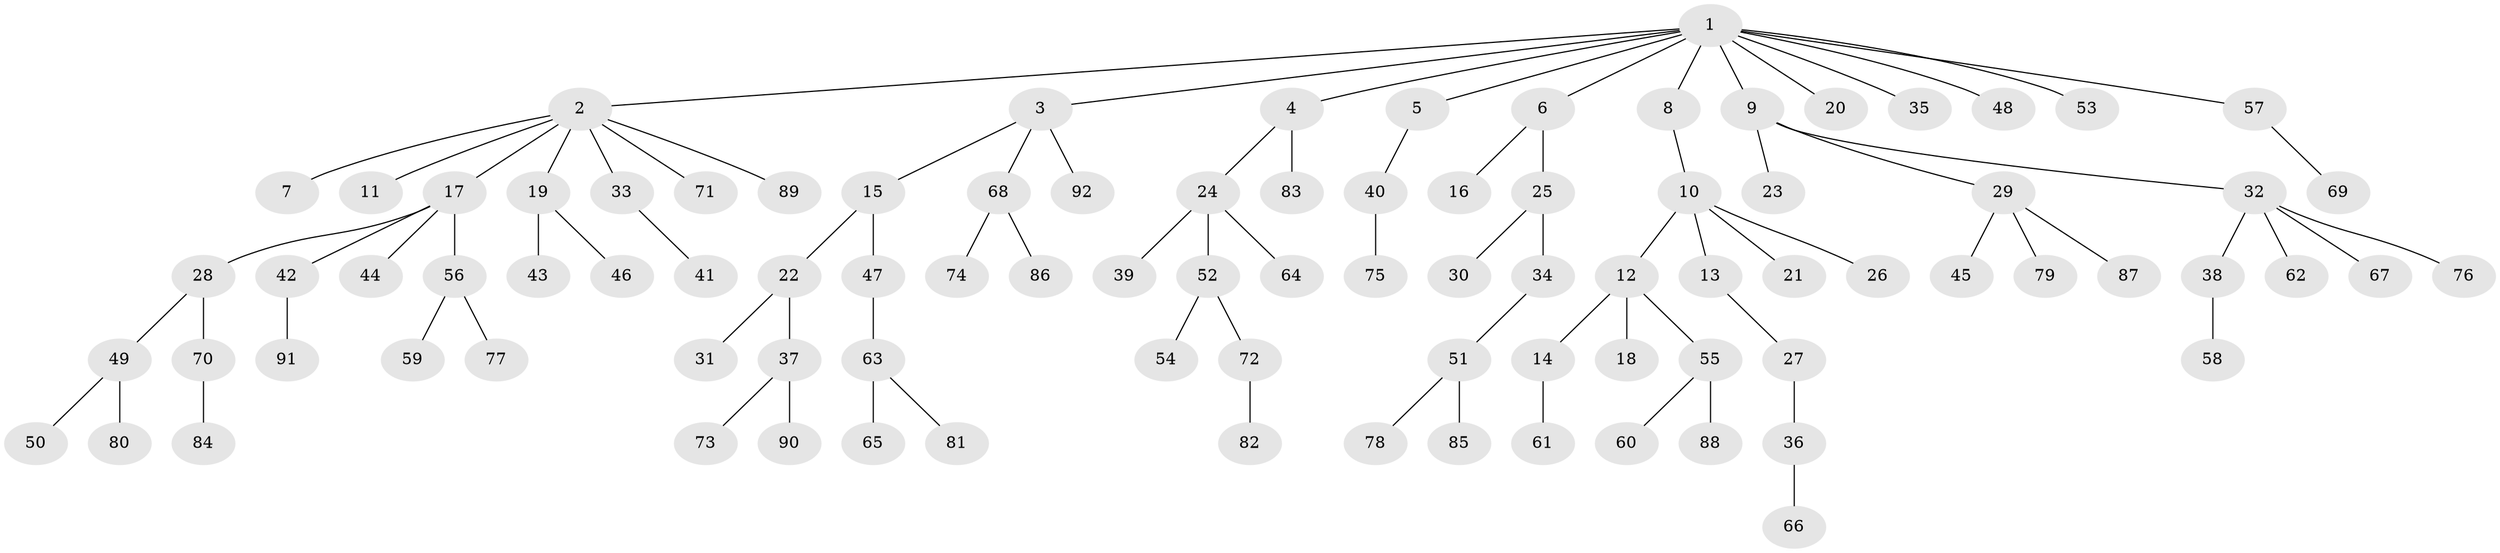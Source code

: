 // coarse degree distribution, {1: 0.8260869565217391, 2: 0.10869565217391304, 4: 0.043478260869565216, 34: 0.021739130434782608}
// Generated by graph-tools (version 1.1) at 2025/55/03/04/25 21:55:36]
// undirected, 92 vertices, 91 edges
graph export_dot {
graph [start="1"]
  node [color=gray90,style=filled];
  1;
  2;
  3;
  4;
  5;
  6;
  7;
  8;
  9;
  10;
  11;
  12;
  13;
  14;
  15;
  16;
  17;
  18;
  19;
  20;
  21;
  22;
  23;
  24;
  25;
  26;
  27;
  28;
  29;
  30;
  31;
  32;
  33;
  34;
  35;
  36;
  37;
  38;
  39;
  40;
  41;
  42;
  43;
  44;
  45;
  46;
  47;
  48;
  49;
  50;
  51;
  52;
  53;
  54;
  55;
  56;
  57;
  58;
  59;
  60;
  61;
  62;
  63;
  64;
  65;
  66;
  67;
  68;
  69;
  70;
  71;
  72;
  73;
  74;
  75;
  76;
  77;
  78;
  79;
  80;
  81;
  82;
  83;
  84;
  85;
  86;
  87;
  88;
  89;
  90;
  91;
  92;
  1 -- 2;
  1 -- 3;
  1 -- 4;
  1 -- 5;
  1 -- 6;
  1 -- 8;
  1 -- 9;
  1 -- 20;
  1 -- 35;
  1 -- 48;
  1 -- 53;
  1 -- 57;
  2 -- 7;
  2 -- 11;
  2 -- 17;
  2 -- 19;
  2 -- 33;
  2 -- 71;
  2 -- 89;
  3 -- 15;
  3 -- 68;
  3 -- 92;
  4 -- 24;
  4 -- 83;
  5 -- 40;
  6 -- 16;
  6 -- 25;
  8 -- 10;
  9 -- 23;
  9 -- 29;
  9 -- 32;
  10 -- 12;
  10 -- 13;
  10 -- 21;
  10 -- 26;
  12 -- 14;
  12 -- 18;
  12 -- 55;
  13 -- 27;
  14 -- 61;
  15 -- 22;
  15 -- 47;
  17 -- 28;
  17 -- 42;
  17 -- 44;
  17 -- 56;
  19 -- 43;
  19 -- 46;
  22 -- 31;
  22 -- 37;
  24 -- 39;
  24 -- 52;
  24 -- 64;
  25 -- 30;
  25 -- 34;
  27 -- 36;
  28 -- 49;
  28 -- 70;
  29 -- 45;
  29 -- 79;
  29 -- 87;
  32 -- 38;
  32 -- 62;
  32 -- 67;
  32 -- 76;
  33 -- 41;
  34 -- 51;
  36 -- 66;
  37 -- 73;
  37 -- 90;
  38 -- 58;
  40 -- 75;
  42 -- 91;
  47 -- 63;
  49 -- 50;
  49 -- 80;
  51 -- 78;
  51 -- 85;
  52 -- 54;
  52 -- 72;
  55 -- 60;
  55 -- 88;
  56 -- 59;
  56 -- 77;
  57 -- 69;
  63 -- 65;
  63 -- 81;
  68 -- 74;
  68 -- 86;
  70 -- 84;
  72 -- 82;
}
